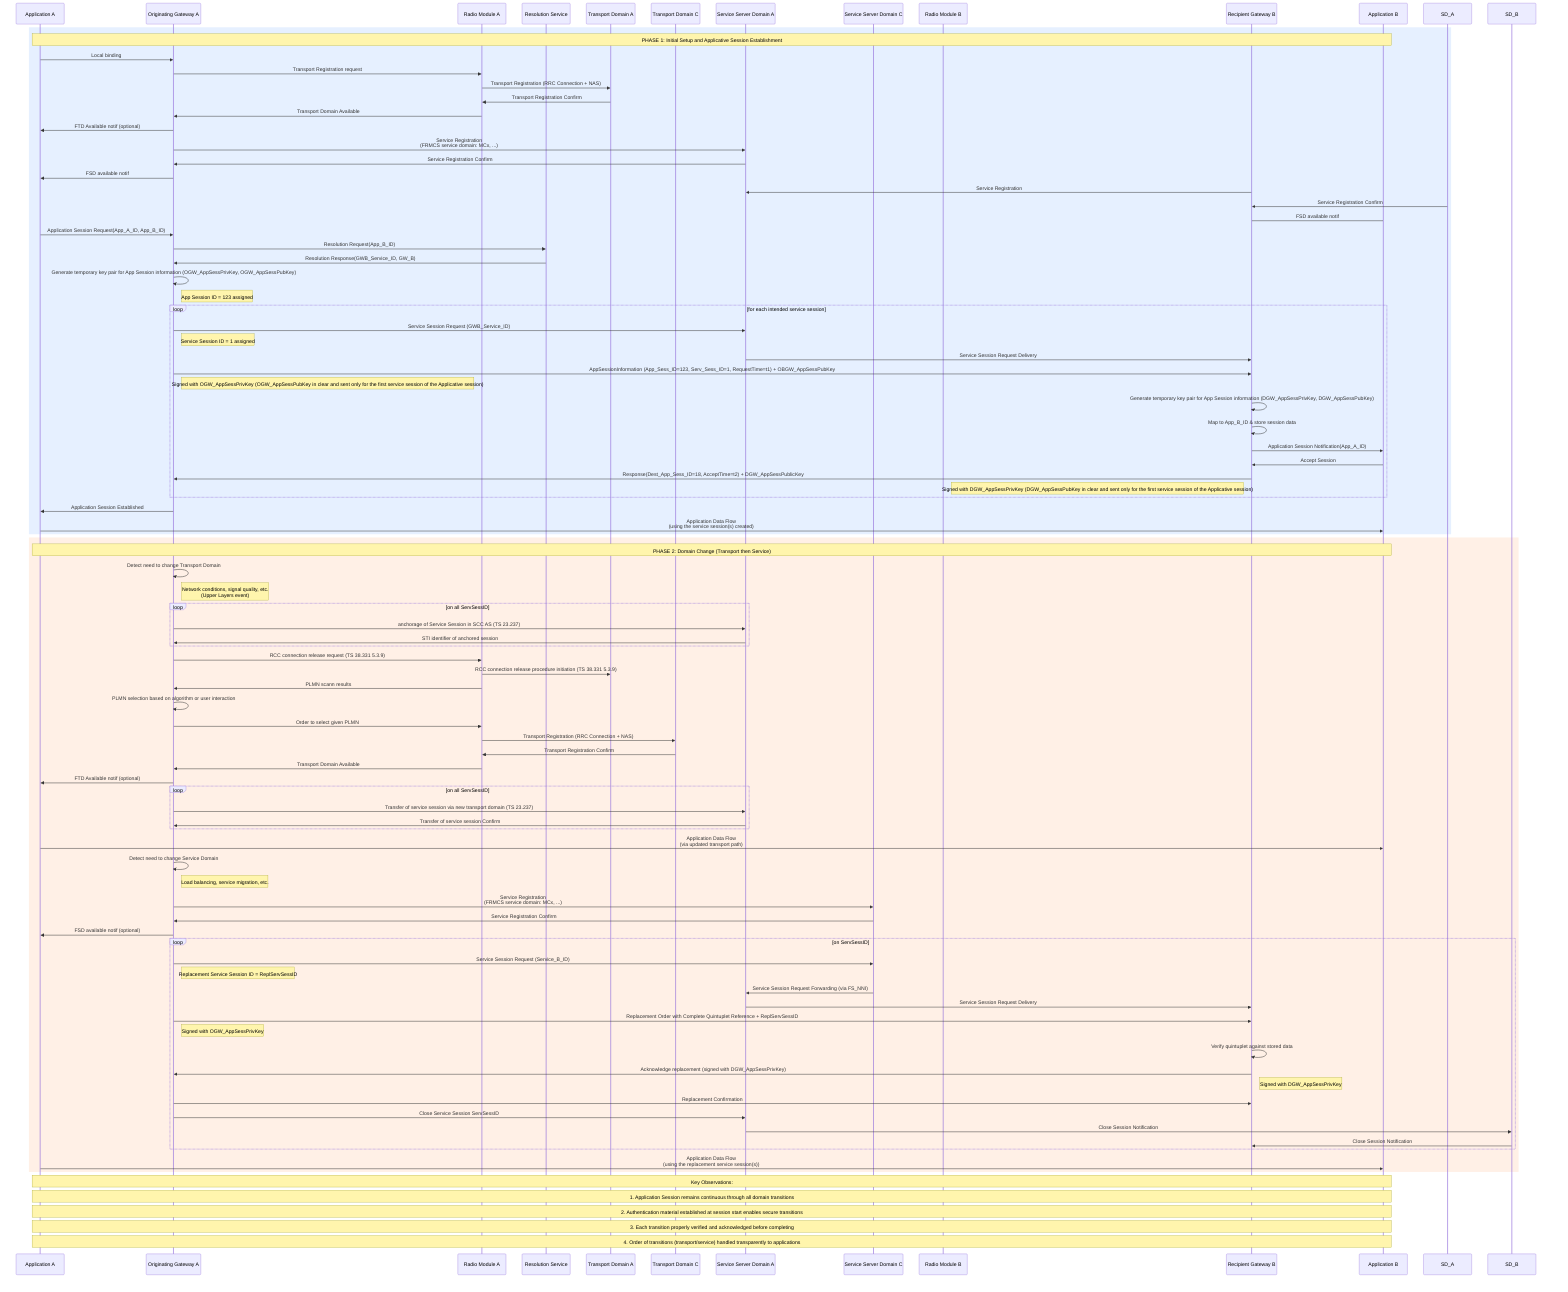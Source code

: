 sequenceDiagram
    participant App_A as Application A
    participant GW_A as Originating Gateway A
    participant UE_A as Radio Module A
    participant RS as Resolution Service
    participant TD_A1 as Transport Domain A
    participant TD_A2 as Transport Domain C
    participant SD_A1 as Service Server Domain A
    participant SD_A2 as Service Server Domain C
    participant UE_B as Radio Module B
    participant GW_B as Recipient Gateway B
    participant App_B as Application B

    rect rgb(230, 240, 255)
        Note over App_A, App_B: PHASE 1: Initial Setup and Applicative Session Establishment

        %% Initial Transport & Service Domain Registration
        App_A->>GW_A: Local binding
        GW_A->>UE_A: Transport Registration request
        UE_A->>TD_A1: Transport Registration (RRC Connection + NAS)
        TD_A1->>UE_A: Transport Registration Confirm
        UE_A->>GW_A: Transport Domain Available
        GW_A->>App_A: FTD Available notif (optional)
        GW_A->>SD_A1: Service Registration<br>(FRMCS service domain: MCx, ...)
        SD_A1->>GW_A: Service Registration Confirm
        GW_A->>App_A: FSD available notif
        
        GW_B->>SD_A1: Service Registration
        SD_A->>GW_B: Service Registration Confirm
        GW_B->App_B: FSD available notif

        %% Application Session Establishment
        App_A->>GW_A: Application Session Request(App_A_ID, App_B_ID)
        
        %% Resolution of App ID to Service ID via Resolution Service
        GW_A->>RS: Resolution Request(App_B_ID)
        RS->>GW_A: Resolution Response(GWB_Service_ID, GW_B)
        
        %% Generate Authentication Material
        GW_A->>GW_A: Generate temporary key pair for App Session information (OGW_AppSessPrivKey, OGW_AppSessPubKey)
        Note right of GW_A: App Session ID = 123 assigned
        
        %% Establish Service Session(s) via Service Domain
        loop for each intended service session
            GW_A->>SD_A1: Service Session Request (GWB_Service_ID)
            Note right of GW_A: Service Session ID = 1 assigned
            SD_A1->>GW_B: Service Session Request Delivery
            
            %% Session Authentication & Identification Exchange
            GW_A->>GW_B: AppSessionInformation (App_Sess_ID=123, Serv_Sess_ID=1, RequestTime=t1) + OBGW_AppSessPubKey
            Note right of GW_A: Signed with OGW_AppSessPrivKey (OGW_AppSessPubKey in clear and sent only for the first service session of the Applicative session)
            
            GW_B->>GW_B: Generate temporary key pair for App Session information (DGW_AppSessPrivKey, DGW_AppSessPubKey)
            GW_B->>GW_B: Map to App_B_ID & store session data
            GW_B->>App_B: Application Session Notification(App_A_ID)
            
            App_B->>GW_B: Accept Session
            
            GW_B->>GW_A: Response(Dest_App_Sess_ID=18, AcceptTime=t2) + DGW_AppSessPublicKey
            Note left of GW_B: Signed with DGW_AppSessPrivKey (DGW_AppSessPubKey in clear and sent only for the first service session of the Applicative session)
        end
        GW_A->>App_A: Application Session Established
        
        %% Media Flow Establishment
        App_A->>App_B: Application Data Flow <br> (using the service session(s) created)
    end
    
    rect rgb(255, 240, 230)
        Note over App_A, App_B: PHASE 2: Domain Change (Transport then Service)
        
        %% Detection of Transport Domain Change Need
        GW_A->>GW_A: Detect need to change Transport Domain 
        Note right of GW_A: Network conditions, signal quality, etc.<br>(Upper Layers event)
        loop on all ServSessID
            GW_A->>SD_A1: anchorage of Service Session in SCC AS (TS 23.237)
            SD_A1->>GW_A: STI identifier of anchored session
        end
        GW_A->>UE_A: RCC connection release request (TS 38.331 5.3.9)
        UE_A->>TD_A1: RCC connection release procedure initiation (TS 38.331 5.3.9)
        UE_A->>GW_A: PLMN scann results
        GW_A->>GW_A: PLMN selection based on algorithm or user interaction
        GW_A->>UE_A: Order to select given PLMN
        UE_A->>TD_A2: Transport Registration (RRC Connection + NAS)
        TD_A2->>UE_A: Transport Registration Confirm
        UE_A->>GW_A: Transport Domain Available
        GW_A->>App_A: FTD Available notif (optional)
        
        %% Update Service Path for Existing Service Session(s)
        loop on all ServSessID
            GW_A->>SD_A1: Transfer of service session via new transport domain (TS 23.237)
            SD_A1->>GW_A: Transfer of service session Confirm
        end
        %% Media Flow Continues via New Transport Path
        App_A->>App_B: Application Data Flow <br> (via updated transport path)
        
        %% Later: Service Domain Change
        GW_A->>GW_A: Detect need to change Service Domain
        Note right of GW_A: Load balancing, service migration, etc.
        
        %% Registration to New Service Domain
        GW_A->>SD_A2: Service Registration<br>(FRMCS service domain: MCx, ...)
        SD_A2->>GW_A: Service Registration Confirm
        GW_A->>App_A: FSD available notif (optional)
        
        %% Establish Replacement Service Session
        loop on ServSessID
            GW_A->>SD_A2: Service Session Request (Service_B_ID)
            Note right of GW_A: Replacement Service Session ID = ReplServSessID
            SD_A2->>SD_A1: Service Session Request Forwarding (via FS_NNI)
            SD_A1->>GW_B: Service Session Request Delivery
            
            %% Authentication for Session Replacement
            GW_A->>GW_B: Replacement Order with Complete Quintuplet Reference + ReplServSessID
            Note right of GW_A: Signed with OGW_AppSessPrivKey
            
            GW_B->>GW_B: Verify quintuplet against stored data
            GW_B->>GW_A: Acknowledge replacement (signed with DGW_AppSessPrivKey)
            Note right of GW_B: Signed with DGW_AppSessPrivKey
            GW_A->>GW_B: Replacement Confirmation

            %% Close Original Service Session
            GW_A->>SD_A1: Close Service Session ServSessID
            SD_A1->>SD_B: Close Session Notification
            SD_B->>GW_B: Close Session Notification
        end
           
           
        
        %% Media Flow via New Service Session
        App_A->>App_B: Application Data Flow <br> (using the replacement service session(s))
        
        
    end

    Note over App_A, App_B: Key Observations:
    Note over App_A, App_B: 1. Application Session remains continuous through all domain transitions
    Note over App_A, App_B: 2. Authentication material established at session start enables secure transitions
    Note over App_A, App_B: 3. Each transition properly verified and acknowledged before completing
    Note over App_A, App_B: 4. Order of transitions (transport/service) handled transparently to applications